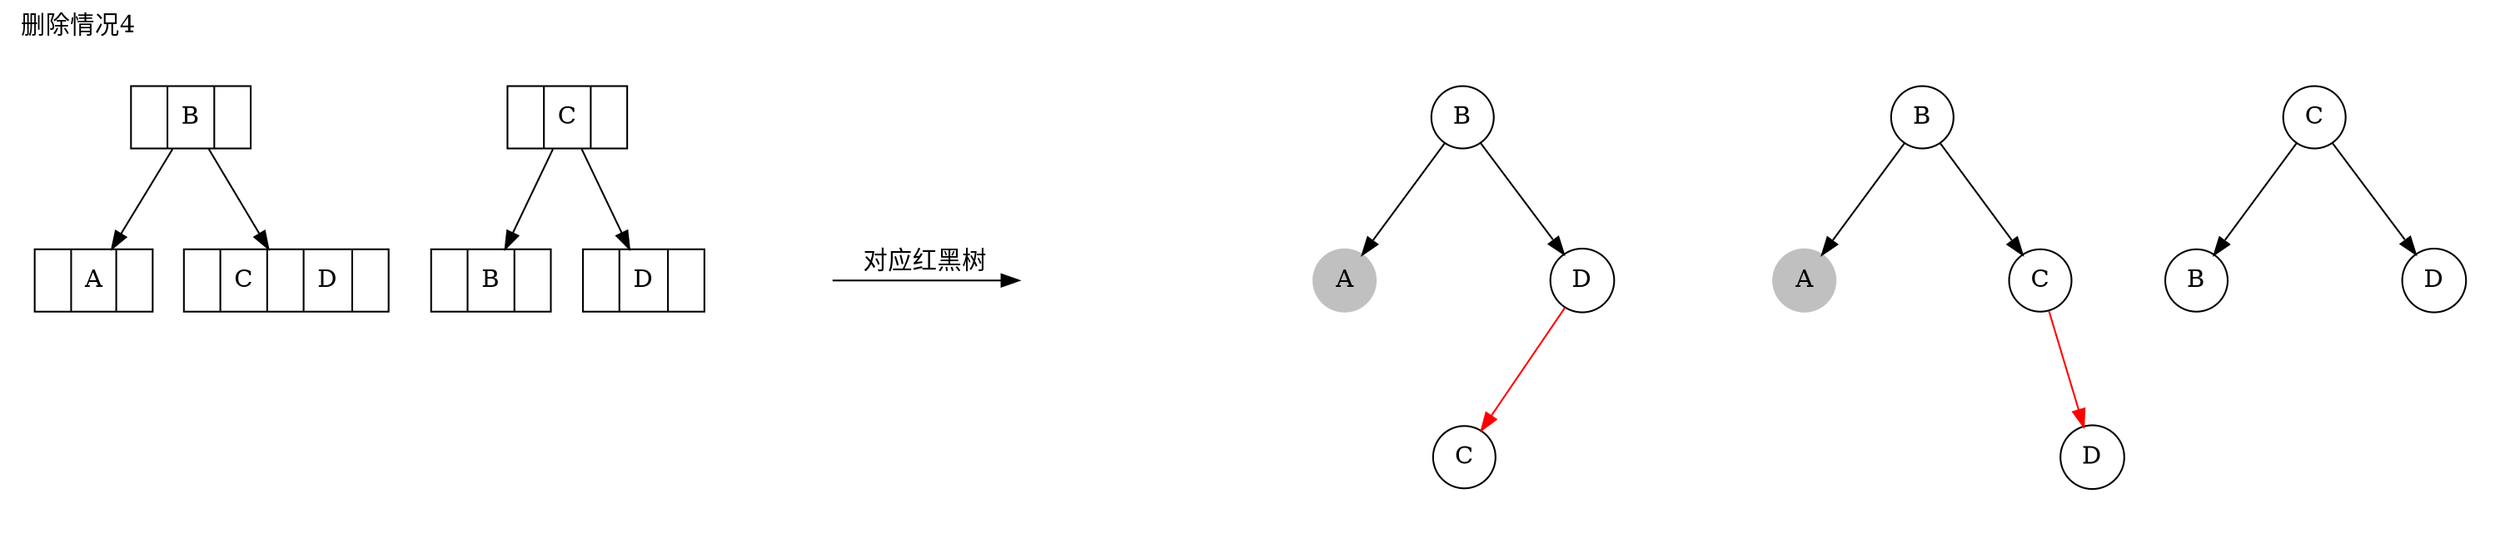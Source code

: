digraph g{
label="删除情况4";
labeljust=l;
labelloc=t;

subgraph cluster_1{
label="";
node[shape=record];
penwidth=0;
n1_0[label="<f1> | B | <f2>"];
n1_1[label="<f1> | A | <f2>"];
n1_2[label="<f1> | C | <f2> | D | <f3>"];
n1_0->n1_1;
n1_0->n1_2;
}

subgraph cluster_2{
label="";
node[shape=record];
penwidth=0;
n2_0[label="<f1> | C | <f2>"];
n2_1[label="<f1> | B | <f2>"];
n2_2[label="<f1> | D | <f2>"];
n2_0->n2_1;
n2_0->n2_2;
}


subgraph cluster_t{
label="";
node[shape=circle];
penwidth=0;
t_0[style=invis];
t_1[style=invis];
t_2[style=invis];
t_0->t_1[style=invis];
t_0->t_2[style=invis];
t_1->t_2[label="对应红黑树", constraint=false, minlen=3];
//t_0[style=invis];
//t_1[label="", shape=triangle, orientation=-90, style=filled, color=green, height=0.4];
//t_0->t_1[style=invis];
}

subgraph cluster_5{
label="";
node[shape=circle];
penwidth=0;
n5_0[label=B];
n5_1[label=A, style=filled, color=gray];
v5_1[style=invis];
n5_2[label=D];

v5_2[style=invis];
v5_3[style=invis];
//v5_4[style=invis];

n5_3[label=C];
v5_5[style=invis];
v5_6[label="",style=invis];

n5_0->n5_1;
n5_0->v5_1[style=invis];
n5_0->n5_2;

n5_1->v5_2[style=invis];
n5_1->v5_3[style=invis];
//n5_1->v5_4[style=invis];

n5_2->n5_3[color="red"];
n5_2->v5_5[style=invis];
n5_2->v5_6[style=invis];
}


subgraph cluster_3{
label="";
node[shape=circle];
penwidth=0;
n3_0[label=B];
n3_1[label=A, style=filled, color=gray];
v3_1[style=invis];
n3_2[label=C];

//v3_2[style=invis];
//v3_3[style=invis];
//v3_4[style=invis];

v3_5[style=invis];
v3_6[style=invis];
n3_3[label=D];

n3_0->n3_1;
n3_0->v3_1[style=invis];
n3_0->n3_2;

//n3_1->v3_2[style=invis];
//n3_1->v3_3[style=invis];
//n3_1->v3_4[style=invis];

n3_2->v3_5[style=invis];
n3_2->v3_6[style=invis];
n3_2->n3_3[color="red"];
}

subgraph cluster_4{
label="";
node[shape=circle];
penwidth=0;
n4_0[label=C];
n4_1[label=B];
v4_1[style=invis];
n4_2[label=D];

n4_0->n4_1;
n4_0->v4_1[style=invis];
n4_0->n4_2;

}

}

